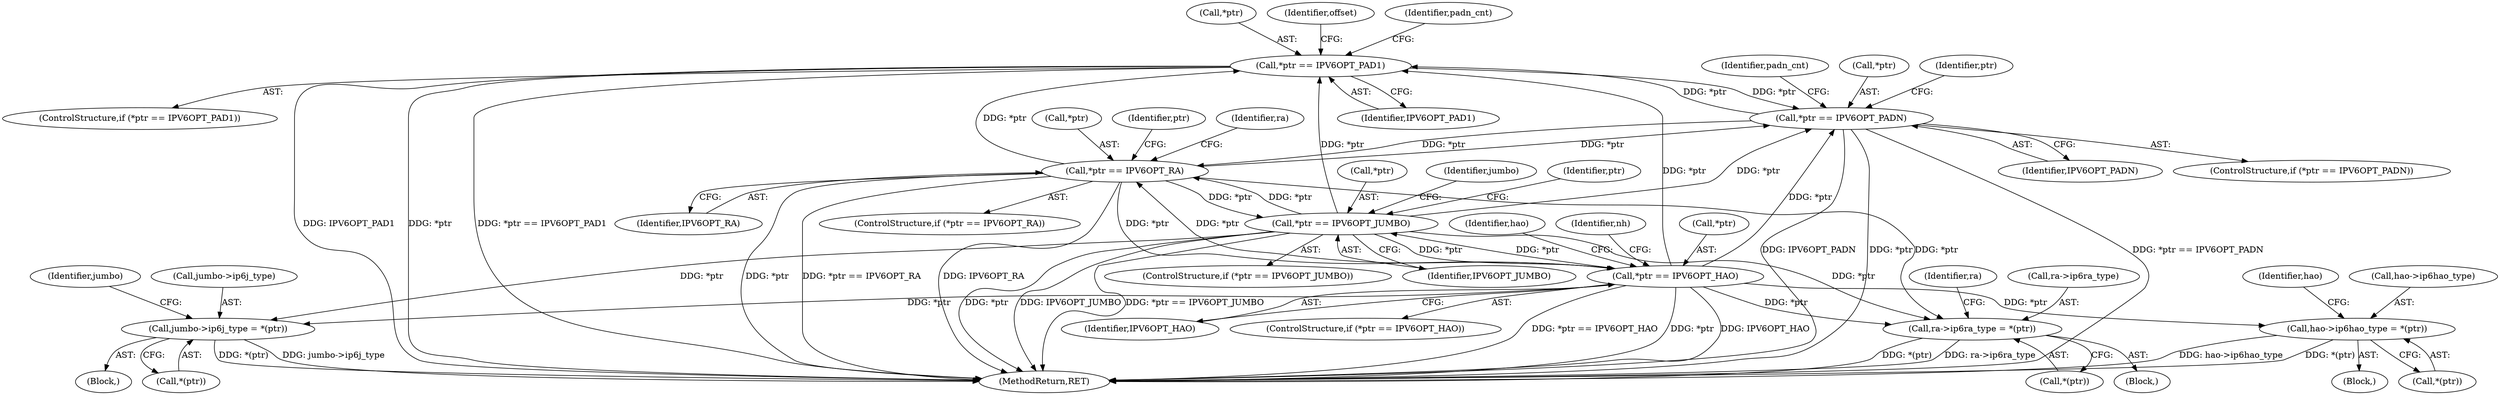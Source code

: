 digraph "0_suricata_11f3659f64a4e42e90cb3c09fcef66894205aefe@pointer" {
"1000527" [label="(Call,*ptr == IPV6OPT_PAD1)"];
"1000639" [label="(Call,*ptr == IPV6OPT_JUMBO)"];
"1000587" [label="(Call,*ptr == IPV6OPT_RA)"];
"1000571" [label="(Call,*ptr == IPV6OPT_PADN)"];
"1000527" [label="(Call,*ptr == IPV6OPT_PAD1)"];
"1000689" [label="(Call,*ptr == IPV6OPT_HAO)"];
"1000592" [label="(Call,ra->ip6ra_type = *(ptr))"];
"1000644" [label="(Call,jumbo->ip6j_type = *(ptr))"];
"1000694" [label="(Call,hao->ip6hao_type = *(ptr))"];
"1000696" [label="(Identifier,hao)"];
"1000586" [label="(ControlStructure,if (*ptr == IPV6OPT_RA))"];
"1000643" [label="(Block,)"];
"1000652" [label="(Identifier,jumbo)"];
"1000577" [label="(Identifier,padn_cnt)"];
"1000574" [label="(Identifier,IPV6OPT_PADN)"];
"1000587" [label="(Call,*ptr == IPV6OPT_RA)"];
"1000644" [label="(Call,jumbo->ip6j_type = *(ptr))"];
"1000692" [label="(Identifier,IPV6OPT_HAO)"];
"1000592" [label="(Call,ra->ip6ra_type = *(ptr))"];
"1000693" [label="(Block,)"];
"1000735" [label="(Identifier,nh)"];
"1000572" [label="(Call,*ptr)"];
"1000694" [label="(Call,hao->ip6hao_type = *(ptr))"];
"1000528" [label="(Call,*ptr)"];
"1000640" [label="(Call,*ptr)"];
"1000570" [label="(ControlStructure,if (*ptr == IPV6OPT_PADN))"];
"1000589" [label="(Identifier,ptr)"];
"1000596" [label="(Call,*(ptr))"];
"1000594" [label="(Identifier,ra)"];
"1000542" [label="(Identifier,offset)"];
"1001089" [label="(MethodReturn,RET)"];
"1000593" [label="(Call,ra->ip6ra_type)"];
"1000530" [label="(Identifier,IPV6OPT_PAD1)"];
"1000646" [label="(Identifier,jumbo)"];
"1000702" [label="(Identifier,hao)"];
"1000688" [label="(ControlStructure,if (*ptr == IPV6OPT_HAO))"];
"1000691" [label="(Identifier,ptr)"];
"1000645" [label="(Call,jumbo->ip6j_type)"];
"1000600" [label="(Identifier,ra)"];
"1000526" [label="(ControlStructure,if (*ptr == IPV6OPT_PAD1))"];
"1000571" [label="(Call,*ptr == IPV6OPT_PADN)"];
"1000642" [label="(Identifier,IPV6OPT_JUMBO)"];
"1000698" [label="(Call,*(ptr))"];
"1000588" [label="(Call,*ptr)"];
"1000527" [label="(Call,*ptr == IPV6OPT_PAD1)"];
"1000695" [label="(Call,hao->ip6hao_type)"];
"1000638" [label="(ControlStructure,if (*ptr == IPV6OPT_JUMBO))"];
"1000689" [label="(Call,*ptr == IPV6OPT_HAO)"];
"1000533" [label="(Identifier,padn_cnt)"];
"1000690" [label="(Call,*ptr)"];
"1000591" [label="(Block,)"];
"1000590" [label="(Identifier,IPV6OPT_RA)"];
"1000639" [label="(Call,*ptr == IPV6OPT_JUMBO)"];
"1000648" [label="(Call,*(ptr))"];
"1000641" [label="(Identifier,ptr)"];
"1000527" -> "1000526"  [label="AST: "];
"1000527" -> "1000530"  [label="CFG: "];
"1000528" -> "1000527"  [label="AST: "];
"1000530" -> "1000527"  [label="AST: "];
"1000533" -> "1000527"  [label="CFG: "];
"1000542" -> "1000527"  [label="CFG: "];
"1000527" -> "1001089"  [label="DDG: *ptr"];
"1000527" -> "1001089"  [label="DDG: IPV6OPT_PAD1"];
"1000527" -> "1001089"  [label="DDG: *ptr == IPV6OPT_PAD1"];
"1000639" -> "1000527"  [label="DDG: *ptr"];
"1000689" -> "1000527"  [label="DDG: *ptr"];
"1000587" -> "1000527"  [label="DDG: *ptr"];
"1000571" -> "1000527"  [label="DDG: *ptr"];
"1000527" -> "1000571"  [label="DDG: *ptr"];
"1000639" -> "1000638"  [label="AST: "];
"1000639" -> "1000642"  [label="CFG: "];
"1000640" -> "1000639"  [label="AST: "];
"1000642" -> "1000639"  [label="AST: "];
"1000646" -> "1000639"  [label="CFG: "];
"1000691" -> "1000639"  [label="CFG: "];
"1000639" -> "1001089"  [label="DDG: *ptr == IPV6OPT_JUMBO"];
"1000639" -> "1001089"  [label="DDG: *ptr"];
"1000639" -> "1001089"  [label="DDG: IPV6OPT_JUMBO"];
"1000639" -> "1000571"  [label="DDG: *ptr"];
"1000639" -> "1000587"  [label="DDG: *ptr"];
"1000639" -> "1000592"  [label="DDG: *ptr"];
"1000587" -> "1000639"  [label="DDG: *ptr"];
"1000689" -> "1000639"  [label="DDG: *ptr"];
"1000639" -> "1000644"  [label="DDG: *ptr"];
"1000639" -> "1000689"  [label="DDG: *ptr"];
"1000587" -> "1000586"  [label="AST: "];
"1000587" -> "1000590"  [label="CFG: "];
"1000588" -> "1000587"  [label="AST: "];
"1000590" -> "1000587"  [label="AST: "];
"1000594" -> "1000587"  [label="CFG: "];
"1000641" -> "1000587"  [label="CFG: "];
"1000587" -> "1001089"  [label="DDG: IPV6OPT_RA"];
"1000587" -> "1001089"  [label="DDG: *ptr"];
"1000587" -> "1001089"  [label="DDG: *ptr == IPV6OPT_RA"];
"1000587" -> "1000571"  [label="DDG: *ptr"];
"1000571" -> "1000587"  [label="DDG: *ptr"];
"1000689" -> "1000587"  [label="DDG: *ptr"];
"1000587" -> "1000592"  [label="DDG: *ptr"];
"1000587" -> "1000689"  [label="DDG: *ptr"];
"1000571" -> "1000570"  [label="AST: "];
"1000571" -> "1000574"  [label="CFG: "];
"1000572" -> "1000571"  [label="AST: "];
"1000574" -> "1000571"  [label="AST: "];
"1000577" -> "1000571"  [label="CFG: "];
"1000589" -> "1000571"  [label="CFG: "];
"1000571" -> "1001089"  [label="DDG: *ptr == IPV6OPT_PADN"];
"1000571" -> "1001089"  [label="DDG: IPV6OPT_PADN"];
"1000571" -> "1001089"  [label="DDG: *ptr"];
"1000689" -> "1000571"  [label="DDG: *ptr"];
"1000689" -> "1000688"  [label="AST: "];
"1000689" -> "1000692"  [label="CFG: "];
"1000690" -> "1000689"  [label="AST: "];
"1000692" -> "1000689"  [label="AST: "];
"1000696" -> "1000689"  [label="CFG: "];
"1000735" -> "1000689"  [label="CFG: "];
"1000689" -> "1001089"  [label="DDG: *ptr == IPV6OPT_HAO"];
"1000689" -> "1001089"  [label="DDG: *ptr"];
"1000689" -> "1001089"  [label="DDG: IPV6OPT_HAO"];
"1000689" -> "1000592"  [label="DDG: *ptr"];
"1000689" -> "1000644"  [label="DDG: *ptr"];
"1000689" -> "1000694"  [label="DDG: *ptr"];
"1000592" -> "1000591"  [label="AST: "];
"1000592" -> "1000596"  [label="CFG: "];
"1000593" -> "1000592"  [label="AST: "];
"1000596" -> "1000592"  [label="AST: "];
"1000600" -> "1000592"  [label="CFG: "];
"1000592" -> "1001089"  [label="DDG: *(ptr)"];
"1000592" -> "1001089"  [label="DDG: ra->ip6ra_type"];
"1000644" -> "1000643"  [label="AST: "];
"1000644" -> "1000648"  [label="CFG: "];
"1000645" -> "1000644"  [label="AST: "];
"1000648" -> "1000644"  [label="AST: "];
"1000652" -> "1000644"  [label="CFG: "];
"1000644" -> "1001089"  [label="DDG: *(ptr)"];
"1000644" -> "1001089"  [label="DDG: jumbo->ip6j_type"];
"1000694" -> "1000693"  [label="AST: "];
"1000694" -> "1000698"  [label="CFG: "];
"1000695" -> "1000694"  [label="AST: "];
"1000698" -> "1000694"  [label="AST: "];
"1000702" -> "1000694"  [label="CFG: "];
"1000694" -> "1001089"  [label="DDG: hao->ip6hao_type"];
"1000694" -> "1001089"  [label="DDG: *(ptr)"];
}
